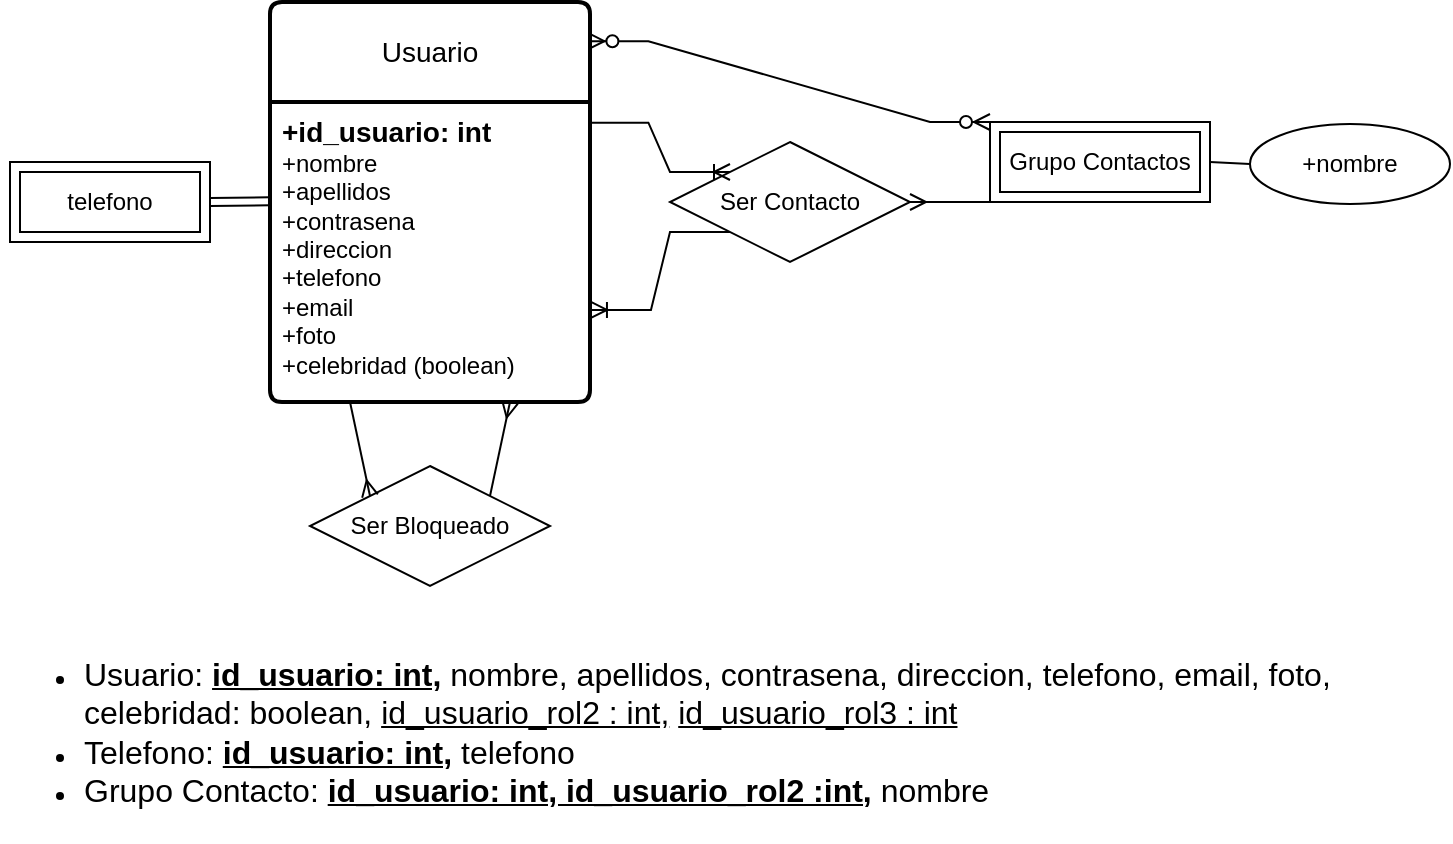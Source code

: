 <mxfile version="22.0.4" type="github">
  <diagram id="R2lEEEUBdFMjLlhIrx00" name="Page-1">
    <mxGraphModel dx="2020" dy="749" grid="1" gridSize="10" guides="1" tooltips="1" connect="1" arrows="1" fold="1" page="1" pageScale="1" pageWidth="850" pageHeight="1100" math="0" shadow="0" extFonts="Permanent Marker^https://fonts.googleapis.com/css?family=Permanent+Marker">
      <root>
        <mxCell id="0" />
        <mxCell id="1" parent="0" />
        <mxCell id="4j3YTI05tPYxbYp34O56-1" value="Usuario" style="swimlane;childLayout=stackLayout;horizontal=1;startSize=50;horizontalStack=0;rounded=1;fontSize=14;fontStyle=0;strokeWidth=2;resizeParent=0;resizeLast=1;shadow=0;dashed=0;align=center;arcSize=4;whiteSpace=wrap;html=1;" parent="1" vertex="1">
          <mxGeometry x="200" y="120" width="160" height="200" as="geometry" />
        </mxCell>
        <mxCell id="4j3YTI05tPYxbYp34O56-2" value="&lt;font style=&quot;font-size: 14px;&quot;&gt;&lt;b&gt;+id_usuario: int&lt;/b&gt;&lt;/font&gt;&lt;br style=&quot;border-color: var(--border-color);&quot;&gt;+nombre&lt;br style=&quot;border-color: var(--border-color);&quot;&gt;+apellidos&lt;br style=&quot;border-color: var(--border-color);&quot;&gt;+contrasena&lt;br style=&quot;border-color: var(--border-color);&quot;&gt;+direccion&lt;br style=&quot;border-color: var(--border-color);&quot;&gt;+telefono&lt;br style=&quot;border-color: var(--border-color);&quot;&gt;+email&lt;br style=&quot;border-color: var(--border-color);&quot;&gt;+foto&lt;br&gt;+celebridad (boolean)" style="align=left;strokeColor=none;fillColor=none;spacingLeft=4;fontSize=12;verticalAlign=top;resizable=0;rotatable=0;part=1;html=1;" parent="4j3YTI05tPYxbYp34O56-1" vertex="1">
          <mxGeometry y="50" width="160" height="150" as="geometry" />
        </mxCell>
        <mxCell id="4j3YTI05tPYxbYp34O56-5" value="telefono" style="shape=ext;margin=3;double=1;whiteSpace=wrap;html=1;align=center;" parent="1" vertex="1">
          <mxGeometry x="70" y="200" width="100" height="40" as="geometry" />
        </mxCell>
        <mxCell id="4j3YTI05tPYxbYp34O56-6" value="" style="shape=link;html=1;rounded=0;exitX=1;exitY=0.5;exitDx=0;exitDy=0;entryX=0;entryY=0.331;entryDx=0;entryDy=0;entryPerimeter=0;" parent="1" source="4j3YTI05tPYxbYp34O56-5" target="4j3YTI05tPYxbYp34O56-2" edge="1">
          <mxGeometry width="100" relative="1" as="geometry">
            <mxPoint x="200" y="222" as="sourcePoint" />
            <mxPoint x="300" y="222" as="targetPoint" />
          </mxGeometry>
        </mxCell>
        <mxCell id="4j3YTI05tPYxbYp34O56-10" value="Ser Contacto" style="shape=rhombus;perimeter=rhombusPerimeter;whiteSpace=wrap;html=1;align=center;" parent="1" vertex="1">
          <mxGeometry x="400" y="190" width="120" height="60" as="geometry" />
        </mxCell>
        <mxCell id="4j3YTI05tPYxbYp34O56-11" value="" style="edgeStyle=entityRelationEdgeStyle;fontSize=12;html=1;endArrow=ERoneToMany;rounded=0;exitX=0.995;exitY=0.069;exitDx=0;exitDy=0;entryX=0;entryY=0;entryDx=0;entryDy=0;exitPerimeter=0;" parent="1" source="4j3YTI05tPYxbYp34O56-2" target="4j3YTI05tPYxbYp34O56-10" edge="1">
          <mxGeometry width="100" height="100" relative="1" as="geometry">
            <mxPoint x="410" y="172" as="sourcePoint" />
            <mxPoint x="425" y="200" as="targetPoint" />
          </mxGeometry>
        </mxCell>
        <mxCell id="4j3YTI05tPYxbYp34O56-15" value="" style="edgeStyle=entityRelationEdgeStyle;fontSize=12;html=1;endArrow=ERoneToMany;rounded=0;entryX=1.003;entryY=0.693;entryDx=0;entryDy=0;entryPerimeter=0;exitX=0;exitY=1;exitDx=0;exitDy=0;" parent="1" source="4j3YTI05tPYxbYp34O56-10" target="4j3YTI05tPYxbYp34O56-2" edge="1">
          <mxGeometry width="100" height="100" relative="1" as="geometry">
            <mxPoint x="420" y="290" as="sourcePoint" />
            <mxPoint x="420" y="235" as="targetPoint" />
          </mxGeometry>
        </mxCell>
        <mxCell id="4j3YTI05tPYxbYp34O56-16" value="Grupo Contactos" style="shape=ext;margin=3;double=1;whiteSpace=wrap;html=1;align=center;" parent="1" vertex="1">
          <mxGeometry x="560" y="180" width="110" height="40" as="geometry" />
        </mxCell>
        <mxCell id="4j3YTI05tPYxbYp34O56-17" value="+nombre" style="ellipse;whiteSpace=wrap;html=1;align=center;" parent="1" vertex="1">
          <mxGeometry x="690" y="181" width="100" height="40" as="geometry" />
        </mxCell>
        <mxCell id="4j3YTI05tPYxbYp34O56-18" value="" style="endArrow=none;html=1;rounded=0;entryX=0;entryY=0.5;entryDx=0;entryDy=0;exitX=1;exitY=0.5;exitDx=0;exitDy=0;" parent="1" source="4j3YTI05tPYxbYp34O56-16" target="4j3YTI05tPYxbYp34O56-17" edge="1">
          <mxGeometry width="50" height="50" relative="1" as="geometry">
            <mxPoint x="510" y="132" as="sourcePoint" />
            <mxPoint x="560" y="82" as="targetPoint" />
          </mxGeometry>
        </mxCell>
        <mxCell id="4j3YTI05tPYxbYp34O56-22" value="" style="edgeStyle=entityRelationEdgeStyle;fontSize=12;html=1;endArrow=ERzeroToMany;endFill=1;startArrow=ERzeroToMany;rounded=0;exitX=0.995;exitY=0.098;exitDx=0;exitDy=0;exitPerimeter=0;entryX=0;entryY=0;entryDx=0;entryDy=0;" parent="1" source="4j3YTI05tPYxbYp34O56-1" target="4j3YTI05tPYxbYp34O56-16" edge="1">
          <mxGeometry width="100" height="100" relative="1" as="geometry">
            <mxPoint x="420" y="162" as="sourcePoint" />
            <mxPoint x="520" y="62" as="targetPoint" />
          </mxGeometry>
        </mxCell>
        <mxCell id="4j3YTI05tPYxbYp34O56-23" value="" style="edgeStyle=entityRelationEdgeStyle;fontSize=12;html=1;endArrow=ERmany;rounded=0;exitX=0;exitY=1;exitDx=0;exitDy=0;" parent="1" source="4j3YTI05tPYxbYp34O56-16" target="4j3YTI05tPYxbYp34O56-10" edge="1">
          <mxGeometry width="100" height="100" relative="1" as="geometry">
            <mxPoint x="460" y="442" as="sourcePoint" />
            <mxPoint x="560" y="342" as="targetPoint" />
          </mxGeometry>
        </mxCell>
        <mxCell id="4j3YTI05tPYxbYp34O56-24" value="Ser Bloqueado" style="shape=rhombus;perimeter=rhombusPerimeter;whiteSpace=wrap;html=1;align=center;" parent="1" vertex="1">
          <mxGeometry x="220" y="352" width="120" height="60" as="geometry" />
        </mxCell>
        <mxCell id="4j3YTI05tPYxbYp34O56-25" value="" style="fontSize=12;html=1;endArrow=ERmany;rounded=0;entryX=0;entryY=0;entryDx=0;entryDy=0;exitX=0.25;exitY=1;exitDx=0;exitDy=0;" parent="1" source="4j3YTI05tPYxbYp34O56-2" target="4j3YTI05tPYxbYp34O56-24" edge="1">
          <mxGeometry width="100" height="100" relative="1" as="geometry">
            <mxPoint x="250" y="320" as="sourcePoint" />
            <mxPoint x="180" y="375" as="targetPoint" />
          </mxGeometry>
        </mxCell>
        <mxCell id="4j3YTI05tPYxbYp34O56-28" value="" style="fontSize=12;html=1;endArrow=ERmany;rounded=0;entryX=0.75;entryY=1;entryDx=0;entryDy=0;exitX=1;exitY=0;exitDx=0;exitDy=0;" parent="1" source="4j3YTI05tPYxbYp34O56-24" target="4j3YTI05tPYxbYp34O56-2" edge="1">
          <mxGeometry width="100" height="100" relative="1" as="geometry">
            <mxPoint x="250" y="330" as="sourcePoint" />
            <mxPoint x="260" y="387" as="targetPoint" />
          </mxGeometry>
        </mxCell>
        <mxCell id="XOABU9pfCNQHUYMhsdkA-1" value="&lt;ul&gt;&lt;li&gt;&lt;font size=&quot;3&quot;&gt;Usuario: &lt;u style=&quot;font-weight: bold;&quot;&gt;id_usuario: int,&lt;/u&gt;&amp;nbsp;nombre, apellidos, contrasena, direccion, telefono, email, foto, celebridad: boolean, &lt;u&gt;id_usuario_rol2 : int,&lt;/u&gt;&amp;nbsp;&lt;u&gt;id_usuario_rol3 : int&lt;/u&gt;&lt;/font&gt;&lt;/li&gt;&lt;li&gt;&lt;font size=&quot;3&quot;&gt;Telefono: &lt;u style=&quot;font-weight: bold;&quot;&gt;id_usuario: int,&lt;/u&gt;&amp;nbsp;telefono&lt;/font&gt;&lt;/li&gt;&lt;li&gt;&lt;font size=&quot;3&quot;&gt;Grupo Contacto: &lt;u style=&quot;font-weight: bold;&quot;&gt;id_usuario: int, id_usuario_rol2 :int,&lt;/u&gt;&amp;nbsp;nombre&lt;/font&gt;&lt;/li&gt;&lt;/ul&gt;" style="text;strokeColor=none;fillColor=none;html=1;whiteSpace=wrap;verticalAlign=middle;overflow=hidden;" vertex="1" parent="1">
          <mxGeometry x="65" y="430" width="720" height="110" as="geometry" />
        </mxCell>
      </root>
    </mxGraphModel>
  </diagram>
</mxfile>
